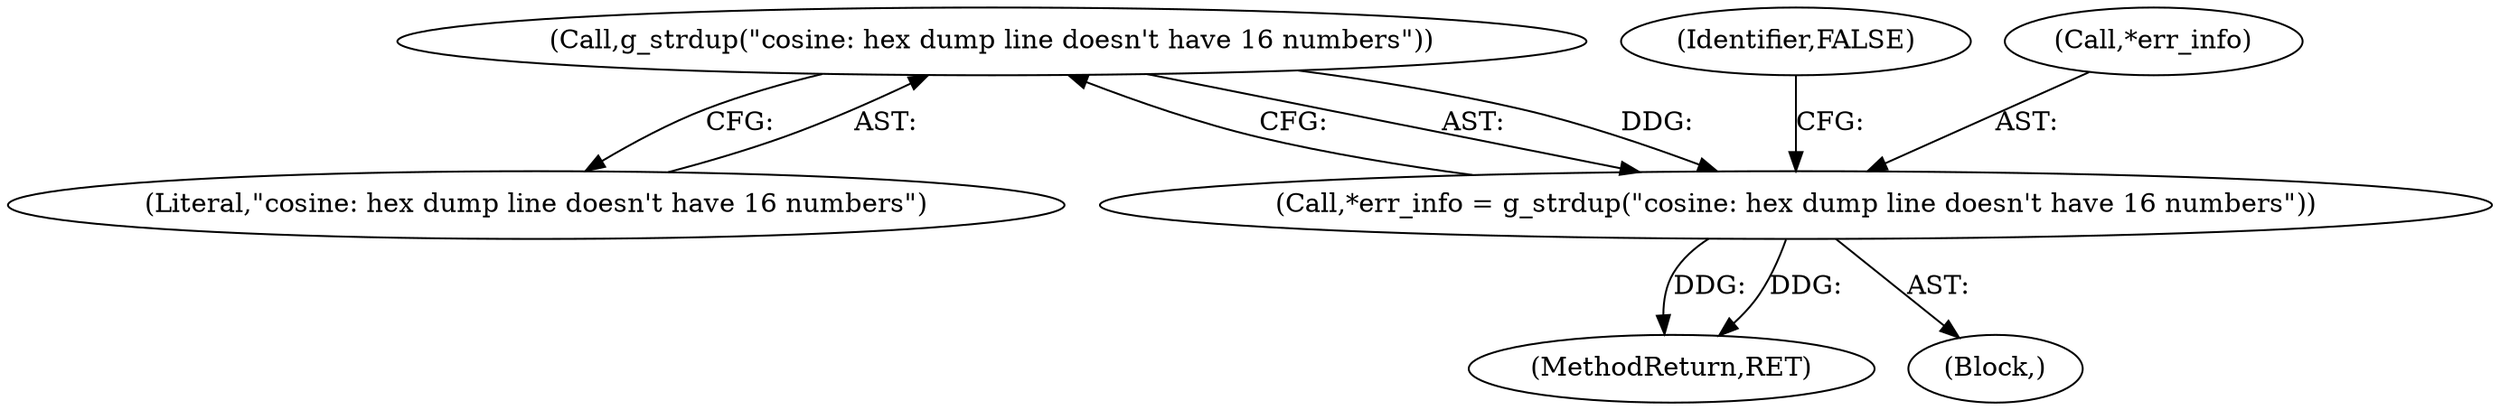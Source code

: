 digraph "0_wireshark_a66628e425db725df1ac52a3c573a03357060ddd@API" {
"1000683" [label="(Call,g_strdup(\"cosine: hex dump line doesn't have 16 numbers\"))"];
"1000680" [label="(Call,*err_info = g_strdup(\"cosine: hex dump line doesn't have 16 numbers\"))"];
"1000684" [label="(Literal,\"cosine: hex dump line doesn't have 16 numbers\")"];
"1000683" [label="(Call,g_strdup(\"cosine: hex dump line doesn't have 16 numbers\"))"];
"1000686" [label="(Identifier,FALSE)"];
"1000697" [label="(MethodReturn,RET)"];
"1000675" [label="(Block,)"];
"1000681" [label="(Call,*err_info)"];
"1000680" [label="(Call,*err_info = g_strdup(\"cosine: hex dump line doesn't have 16 numbers\"))"];
"1000683" -> "1000680"  [label="AST: "];
"1000683" -> "1000684"  [label="CFG: "];
"1000684" -> "1000683"  [label="AST: "];
"1000680" -> "1000683"  [label="CFG: "];
"1000683" -> "1000680"  [label="DDG: "];
"1000680" -> "1000675"  [label="AST: "];
"1000681" -> "1000680"  [label="AST: "];
"1000686" -> "1000680"  [label="CFG: "];
"1000680" -> "1000697"  [label="DDG: "];
"1000680" -> "1000697"  [label="DDG: "];
}

